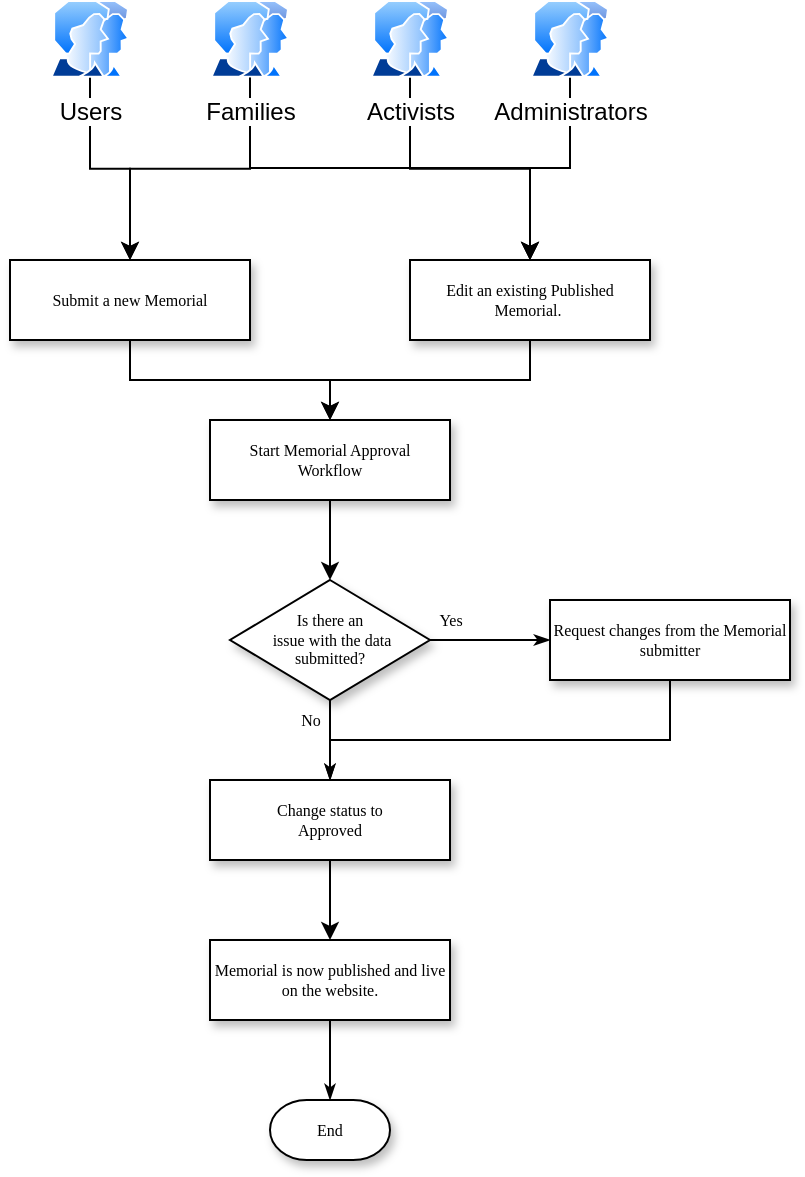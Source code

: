 <mxfile version="24.0.7" type="github">
  <diagram name="Page-1" id="edf60f1a-56cd-e834-aa8a-f176f3a09ee4">
    <mxGraphModel dx="1306" dy="730" grid="1" gridSize="10" guides="1" tooltips="1" connect="1" arrows="1" fold="1" page="1" pageScale="1" pageWidth="1100" pageHeight="850" background="none" math="0" shadow="0">
      <root>
        <mxCell id="0" />
        <mxCell id="1" parent="0" />
        <mxCell id="DhFFh8tWOYYWmh8P85Gl-33" value="" style="edgeStyle=orthogonalEdgeStyle;rounded=0;orthogonalLoop=1;jettySize=auto;html=1;" parent="1" source="DhFFh8tWOYYWmh8P85Gl-1" target="DhFFh8tWOYYWmh8P85Gl-7" edge="1">
          <mxGeometry relative="1" as="geometry" />
        </mxCell>
        <mxCell id="DhFFh8tWOYYWmh8P85Gl-1" value="Users" style="image;aspect=fixed;perimeter=ellipsePerimeter;html=1;align=center;shadow=0;dashed=0;spacingTop=3;image=img/lib/active_directory/user_accounts.svg;" parent="1" vertex="1">
          <mxGeometry x="380" y="90" width="40" height="38.8" as="geometry" />
        </mxCell>
        <mxCell id="DhFFh8tWOYYWmh8P85Gl-34" value="" style="edgeStyle=orthogonalEdgeStyle;rounded=0;orthogonalLoop=1;jettySize=auto;html=1;" parent="1" source="DhFFh8tWOYYWmh8P85Gl-2" target="DhFFh8tWOYYWmh8P85Gl-7" edge="1">
          <mxGeometry relative="1" as="geometry" />
        </mxCell>
        <mxCell id="DhFFh8tWOYYWmh8P85Gl-42" style="edgeStyle=orthogonalEdgeStyle;rounded=0;orthogonalLoop=1;jettySize=auto;html=1;" parent="1" target="DhFFh8tWOYYWmh8P85Gl-31" edge="1">
          <mxGeometry relative="1" as="geometry">
            <mxPoint x="480" y="122.8" as="sourcePoint" />
            <mxPoint x="620" y="214" as="targetPoint" />
            <Array as="points">
              <mxPoint x="480" y="174" />
              <mxPoint x="620" y="174" />
            </Array>
          </mxGeometry>
        </mxCell>
        <mxCell id="DhFFh8tWOYYWmh8P85Gl-2" value="Families" style="image;aspect=fixed;perimeter=ellipsePerimeter;html=1;align=center;shadow=0;dashed=0;spacingTop=3;image=img/lib/active_directory/user_accounts.svg;" parent="1" vertex="1">
          <mxGeometry x="460" y="90" width="40" height="38.8" as="geometry" />
        </mxCell>
        <mxCell id="DhFFh8tWOYYWmh8P85Gl-35" value="" style="edgeStyle=orthogonalEdgeStyle;rounded=0;orthogonalLoop=1;jettySize=auto;html=1;" parent="1" source="DhFFh8tWOYYWmh8P85Gl-3" target="DhFFh8tWOYYWmh8P85Gl-31" edge="1">
          <mxGeometry relative="1" as="geometry" />
        </mxCell>
        <mxCell id="DhFFh8tWOYYWmh8P85Gl-3" value="Activists" style="image;aspect=fixed;perimeter=ellipsePerimeter;html=1;align=center;shadow=0;dashed=0;spacingTop=3;image=img/lib/active_directory/user_accounts.svg;" parent="1" vertex="1">
          <mxGeometry x="540" y="90.0" width="40" height="38.8" as="geometry" />
        </mxCell>
        <mxCell id="DhFFh8tWOYYWmh8P85Gl-36" value="" style="edgeStyle=orthogonalEdgeStyle;rounded=0;orthogonalLoop=1;jettySize=auto;html=1;" parent="1" source="DhFFh8tWOYYWmh8P85Gl-4" target="DhFFh8tWOYYWmh8P85Gl-31" edge="1">
          <mxGeometry relative="1" as="geometry">
            <Array as="points">
              <mxPoint x="640" y="174" />
              <mxPoint x="620" y="174" />
            </Array>
          </mxGeometry>
        </mxCell>
        <mxCell id="DhFFh8tWOYYWmh8P85Gl-4" value="Administrators" style="image;aspect=fixed;perimeter=ellipsePerimeter;html=1;align=center;shadow=0;dashed=0;spacingTop=3;image=img/lib/active_directory/user_accounts.svg;" parent="1" vertex="1">
          <mxGeometry x="620" y="90" width="40" height="38.8" as="geometry" />
        </mxCell>
        <mxCell id="DhFFh8tWOYYWmh8P85Gl-10" value="" style="edgeStyle=orthogonalEdgeStyle;rounded=0;orthogonalLoop=1;jettySize=auto;html=1;" parent="1" source="DhFFh8tWOYYWmh8P85Gl-7" target="DhFFh8tWOYYWmh8P85Gl-9" edge="1">
          <mxGeometry relative="1" as="geometry" />
        </mxCell>
        <mxCell id="DhFFh8tWOYYWmh8P85Gl-7" value="Submit a new Memorial" style="whiteSpace=wrap;html=1;rounded=0;shadow=1;labelBackgroundColor=none;strokeWidth=1;fontFamily=Verdana;fontSize=8;align=center;spacing=6;" parent="1" vertex="1">
          <mxGeometry x="360" y="220" width="120" height="40" as="geometry" />
        </mxCell>
        <mxCell id="DhFFh8tWOYYWmh8P85Gl-26" value="" style="edgeStyle=orthogonalEdgeStyle;rounded=0;orthogonalLoop=1;jettySize=auto;html=1;" parent="1" source="DhFFh8tWOYYWmh8P85Gl-9" target="DhFFh8tWOYYWmh8P85Gl-22" edge="1">
          <mxGeometry relative="1" as="geometry" />
        </mxCell>
        <mxCell id="DhFFh8tWOYYWmh8P85Gl-9" value="Start Memorial Approval Workflow" style="whiteSpace=wrap;html=1;rounded=0;shadow=1;labelBackgroundColor=none;strokeWidth=1;fontFamily=Verdana;fontSize=8;align=center;spacing=6;" parent="1" vertex="1">
          <mxGeometry x="460" y="300" width="120" height="40" as="geometry" />
        </mxCell>
        <mxCell id="DhFFh8tWOYYWmh8P85Gl-20" value="Yes" style="edgeStyle=orthogonalEdgeStyle;rounded=0;html=1;labelBackgroundColor=none;startSize=5;endArrow=classicThin;endFill=1;endSize=5;jettySize=auto;orthogonalLoop=1;strokeWidth=1;fontFamily=Verdana;fontSize=8" parent="1" source="DhFFh8tWOYYWmh8P85Gl-22" target="DhFFh8tWOYYWmh8P85Gl-24" edge="1">
          <mxGeometry x="-0.667" y="10" relative="1" as="geometry">
            <mxPoint as="offset" />
          </mxGeometry>
        </mxCell>
        <mxCell id="DhFFh8tWOYYWmh8P85Gl-21" value="No" style="edgeStyle=orthogonalEdgeStyle;rounded=0;html=1;labelBackgroundColor=none;startSize=5;endArrow=classicThin;endFill=1;endSize=5;jettySize=auto;orthogonalLoop=1;strokeWidth=1;fontFamily=Verdana;fontSize=8" parent="1" source="DhFFh8tWOYYWmh8P85Gl-22" target="DhFFh8tWOYYWmh8P85Gl-25" edge="1">
          <mxGeometry x="-0.5" y="-10" relative="1" as="geometry">
            <mxPoint as="offset" />
          </mxGeometry>
        </mxCell>
        <mxCell id="DhFFh8tWOYYWmh8P85Gl-22" value="Is there an&lt;div&gt;&amp;nbsp;issue&amp;nbsp;&lt;span style=&quot;background-color: initial;&quot;&gt;with the data submitted?&lt;/span&gt;&lt;/div&gt;" style="rhombus;whiteSpace=wrap;html=1;rounded=0;shadow=1;labelBackgroundColor=none;strokeWidth=1;fontFamily=Verdana;fontSize=8;align=center;" parent="1" vertex="1">
          <mxGeometry x="470" y="380" width="100" height="60" as="geometry" />
        </mxCell>
        <mxCell id="DhFFh8tWOYYWmh8P85Gl-23" style="edgeStyle=orthogonalEdgeStyle;rounded=0;html=1;labelBackgroundColor=none;startSize=5;endArrow=classicThin;endFill=1;endSize=5;jettySize=auto;orthogonalLoop=1;strokeWidth=1;fontFamily=Verdana;fontSize=8" parent="1" source="DhFFh8tWOYYWmh8P85Gl-24" target="DhFFh8tWOYYWmh8P85Gl-25" edge="1">
          <mxGeometry relative="1" as="geometry">
            <Array as="points">
              <mxPoint x="690" y="460" />
              <mxPoint x="520" y="460" />
            </Array>
          </mxGeometry>
        </mxCell>
        <mxCell id="DhFFh8tWOYYWmh8P85Gl-24" value="Request changes from the Memorial submitter" style="whiteSpace=wrap;html=1;rounded=0;shadow=1;labelBackgroundColor=none;strokeWidth=1;fontFamily=Verdana;fontSize=8;align=center;" parent="1" vertex="1">
          <mxGeometry x="630" y="390" width="120" height="40" as="geometry" />
        </mxCell>
        <mxCell id="DhFFh8tWOYYWmh8P85Gl-30" value="" style="edgeStyle=orthogonalEdgeStyle;rounded=0;orthogonalLoop=1;jettySize=auto;html=1;" parent="1" source="DhFFh8tWOYYWmh8P85Gl-25" target="DhFFh8tWOYYWmh8P85Gl-28" edge="1">
          <mxGeometry relative="1" as="geometry" />
        </mxCell>
        <mxCell id="DhFFh8tWOYYWmh8P85Gl-25" value="Change status to&lt;div&gt;Approved&lt;/div&gt;" style="whiteSpace=wrap;html=1;rounded=0;shadow=1;labelBackgroundColor=none;strokeWidth=1;fontFamily=Verdana;fontSize=8;align=center;" parent="1" vertex="1">
          <mxGeometry x="460" y="480" width="120" height="40" as="geometry" />
        </mxCell>
        <mxCell id="DhFFh8tWOYYWmh8P85Gl-27" style="edgeStyle=orthogonalEdgeStyle;rounded=0;html=1;labelBackgroundColor=none;startSize=5;endArrow=classicThin;endFill=1;endSize=5;jettySize=auto;orthogonalLoop=1;strokeWidth=1;fontFamily=Verdana;fontSize=8" parent="1" source="DhFFh8tWOYYWmh8P85Gl-28" target="DhFFh8tWOYYWmh8P85Gl-29" edge="1">
          <mxGeometry relative="1" as="geometry" />
        </mxCell>
        <mxCell id="DhFFh8tWOYYWmh8P85Gl-28" value="Memorial is now published and live on the website." style="whiteSpace=wrap;html=1;rounded=0;shadow=1;labelBackgroundColor=none;strokeWidth=1;fontFamily=Verdana;fontSize=8;align=center;" parent="1" vertex="1">
          <mxGeometry x="460" y="560" width="120" height="40" as="geometry" />
        </mxCell>
        <mxCell id="DhFFh8tWOYYWmh8P85Gl-29" value="End" style="strokeWidth=1;html=1;shape=mxgraph.flowchart.terminator;whiteSpace=wrap;rounded=0;shadow=1;labelBackgroundColor=none;fontFamily=Verdana;fontSize=8;align=center;" parent="1" vertex="1">
          <mxGeometry x="490" y="640" width="60" height="30" as="geometry" />
        </mxCell>
        <mxCell id="DhFFh8tWOYYWmh8P85Gl-32" value="" style="edgeStyle=orthogonalEdgeStyle;rounded=0;orthogonalLoop=1;jettySize=auto;html=1;" parent="1" source="DhFFh8tWOYYWmh8P85Gl-31" target="DhFFh8tWOYYWmh8P85Gl-9" edge="1">
          <mxGeometry relative="1" as="geometry" />
        </mxCell>
        <mxCell id="DhFFh8tWOYYWmh8P85Gl-31" value="Edit an existing Published Memorial.&amp;nbsp;" style="whiteSpace=wrap;html=1;rounded=0;shadow=1;labelBackgroundColor=none;strokeWidth=1;fontFamily=Verdana;fontSize=8;align=center;spacing=6;" parent="1" vertex="1">
          <mxGeometry x="560" y="220" width="120" height="40" as="geometry" />
        </mxCell>
      </root>
    </mxGraphModel>
  </diagram>
</mxfile>
